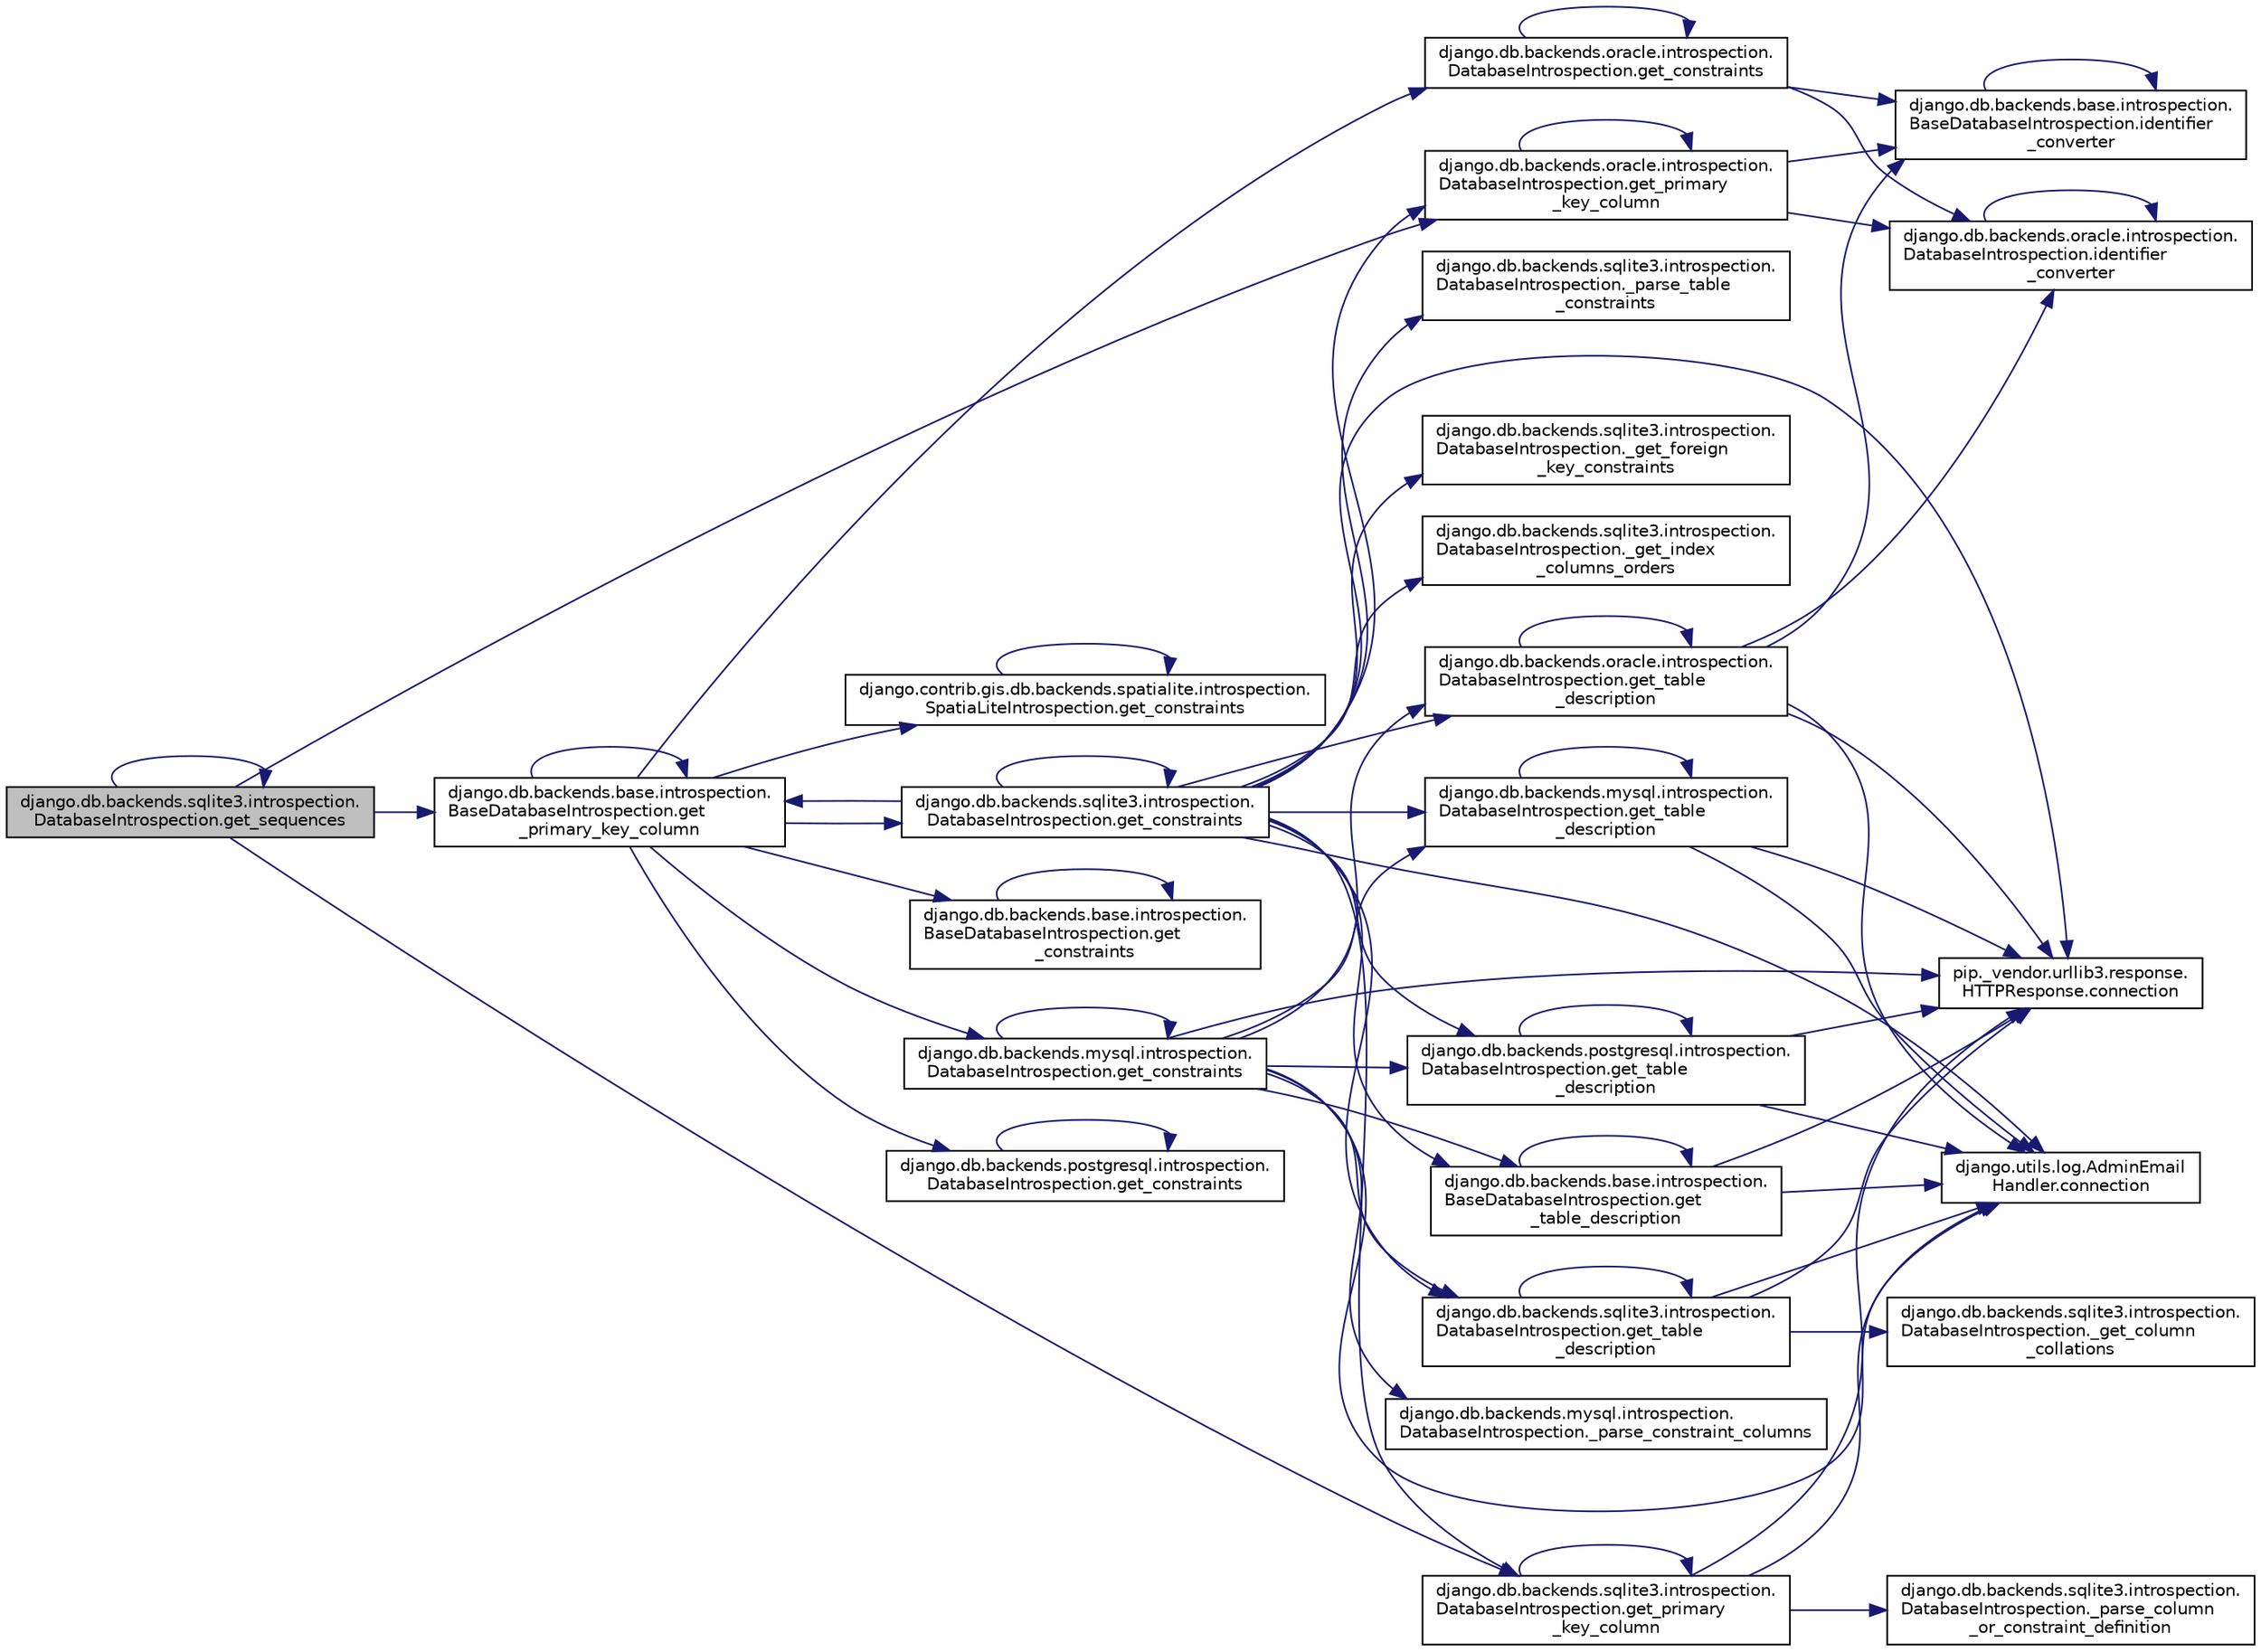 digraph "django.db.backends.sqlite3.introspection.DatabaseIntrospection.get_sequences"
{
 // LATEX_PDF_SIZE
  edge [fontname="Helvetica",fontsize="10",labelfontname="Helvetica",labelfontsize="10"];
  node [fontname="Helvetica",fontsize="10",shape=record];
  rankdir="LR";
  Node1 [label="django.db.backends.sqlite3.introspection.\lDatabaseIntrospection.get_sequences",height=0.2,width=0.4,color="black", fillcolor="grey75", style="filled", fontcolor="black",tooltip=" "];
  Node1 -> Node2 [color="midnightblue",fontsize="10",style="solid",fontname="Helvetica"];
  Node2 [label="django.db.backends.base.introspection.\lBaseDatabaseIntrospection.get\l_primary_key_column",height=0.2,width=0.4,color="black", fillcolor="white", style="filled",URL="$d3/dd2/classdjango_1_1db_1_1backends_1_1base_1_1introspection_1_1_base_database_introspection.html#a6dca5ec9408937161399640e19536f7e",tooltip=" "];
  Node2 -> Node3 [color="midnightblue",fontsize="10",style="solid",fontname="Helvetica"];
  Node3 [label="django.contrib.gis.db.backends.spatialite.introspection.\lSpatiaLiteIntrospection.get_constraints",height=0.2,width=0.4,color="black", fillcolor="white", style="filled",URL="$db/d7b/classdjango_1_1contrib_1_1gis_1_1db_1_1backends_1_1spatialite_1_1introspection_1_1_spatia_lite_introspection.html#abc9ec25392a19d21294fa745676cba9d",tooltip=" "];
  Node3 -> Node3 [color="midnightblue",fontsize="10",style="solid",fontname="Helvetica"];
  Node2 -> Node4 [color="midnightblue",fontsize="10",style="solid",fontname="Helvetica"];
  Node4 [label="django.db.backends.base.introspection.\lBaseDatabaseIntrospection.get\l_constraints",height=0.2,width=0.4,color="black", fillcolor="white", style="filled",URL="$d3/dd2/classdjango_1_1db_1_1backends_1_1base_1_1introspection_1_1_base_database_introspection.html#af4366fe4ce9c983b370575687ae9912c",tooltip=" "];
  Node4 -> Node4 [color="midnightblue",fontsize="10",style="solid",fontname="Helvetica"];
  Node2 -> Node5 [color="midnightblue",fontsize="10",style="solid",fontname="Helvetica"];
  Node5 [label="django.db.backends.mysql.introspection.\lDatabaseIntrospection.get_constraints",height=0.2,width=0.4,color="black", fillcolor="white", style="filled",URL="$da/dba/classdjango_1_1db_1_1backends_1_1mysql_1_1introspection_1_1_database_introspection.html#a5589cadb850af8f1549e838982d06693",tooltip=" "];
  Node5 -> Node6 [color="midnightblue",fontsize="10",style="solid",fontname="Helvetica"];
  Node6 [label="django.db.backends.mysql.introspection.\lDatabaseIntrospection._parse_constraint_columns",height=0.2,width=0.4,color="black", fillcolor="white", style="filled",URL="$da/dba/classdjango_1_1db_1_1backends_1_1mysql_1_1introspection_1_1_database_introspection.html#a94c69605d8b7b10cbac70fd6c0f9c4ec",tooltip=" "];
  Node5 -> Node7 [color="midnightblue",fontsize="10",style="solid",fontname="Helvetica"];
  Node7 [label="django.utils.log.AdminEmail\lHandler.connection",height=0.2,width=0.4,color="black", fillcolor="white", style="filled",URL="$d9/d6a/classdjango_1_1utils_1_1log_1_1_admin_email_handler.html#a07baeac3b7b8c28175cfd3a4a55ba9b5",tooltip=" "];
  Node5 -> Node8 [color="midnightblue",fontsize="10",style="solid",fontname="Helvetica"];
  Node8 [label="pip._vendor.urllib3.response.\lHTTPResponse.connection",height=0.2,width=0.4,color="black", fillcolor="white", style="filled",URL="$dd/d5a/classpip_1_1__vendor_1_1urllib3_1_1response_1_1_h_t_t_p_response.html#a27a88449c366048b39e0a46f78381f1a",tooltip=" "];
  Node5 -> Node5 [color="midnightblue",fontsize="10",style="solid",fontname="Helvetica"];
  Node5 -> Node9 [color="midnightblue",fontsize="10",style="solid",fontname="Helvetica"];
  Node9 [label="django.db.backends.base.introspection.\lBaseDatabaseIntrospection.get\l_table_description",height=0.2,width=0.4,color="black", fillcolor="white", style="filled",URL="$d3/dd2/classdjango_1_1db_1_1backends_1_1base_1_1introspection_1_1_base_database_introspection.html#a7f730d246b4212185411316049448e5b",tooltip=" "];
  Node9 -> Node7 [color="midnightblue",fontsize="10",style="solid",fontname="Helvetica"];
  Node9 -> Node8 [color="midnightblue",fontsize="10",style="solid",fontname="Helvetica"];
  Node9 -> Node9 [color="midnightblue",fontsize="10",style="solid",fontname="Helvetica"];
  Node5 -> Node10 [color="midnightblue",fontsize="10",style="solid",fontname="Helvetica"];
  Node10 [label="django.db.backends.mysql.introspection.\lDatabaseIntrospection.get_table\l_description",height=0.2,width=0.4,color="black", fillcolor="white", style="filled",URL="$da/dba/classdjango_1_1db_1_1backends_1_1mysql_1_1introspection_1_1_database_introspection.html#aa1309ff2a76e579415bcfe7fddf042f8",tooltip=" "];
  Node10 -> Node7 [color="midnightblue",fontsize="10",style="solid",fontname="Helvetica"];
  Node10 -> Node8 [color="midnightblue",fontsize="10",style="solid",fontname="Helvetica"];
  Node10 -> Node10 [color="midnightblue",fontsize="10",style="solid",fontname="Helvetica"];
  Node5 -> Node11 [color="midnightblue",fontsize="10",style="solid",fontname="Helvetica"];
  Node11 [label="django.db.backends.oracle.introspection.\lDatabaseIntrospection.get_table\l_description",height=0.2,width=0.4,color="black", fillcolor="white", style="filled",URL="$de/d1a/classdjango_1_1db_1_1backends_1_1oracle_1_1introspection_1_1_database_introspection.html#a994cef6683e338f10ab93ddf0d1ca1c3",tooltip=" "];
  Node11 -> Node7 [color="midnightblue",fontsize="10",style="solid",fontname="Helvetica"];
  Node11 -> Node8 [color="midnightblue",fontsize="10",style="solid",fontname="Helvetica"];
  Node11 -> Node11 [color="midnightblue",fontsize="10",style="solid",fontname="Helvetica"];
  Node11 -> Node12 [color="midnightblue",fontsize="10",style="solid",fontname="Helvetica"];
  Node12 [label="django.db.backends.base.introspection.\lBaseDatabaseIntrospection.identifier\l_converter",height=0.2,width=0.4,color="black", fillcolor="white", style="filled",URL="$d3/dd2/classdjango_1_1db_1_1backends_1_1base_1_1introspection_1_1_base_database_introspection.html#a0b5dfe0df9611c77809f84d958915b86",tooltip=" "];
  Node12 -> Node12 [color="midnightblue",fontsize="10",style="solid",fontname="Helvetica"];
  Node11 -> Node13 [color="midnightblue",fontsize="10",style="solid",fontname="Helvetica"];
  Node13 [label="django.db.backends.oracle.introspection.\lDatabaseIntrospection.identifier\l_converter",height=0.2,width=0.4,color="black", fillcolor="white", style="filled",URL="$de/d1a/classdjango_1_1db_1_1backends_1_1oracle_1_1introspection_1_1_database_introspection.html#a2c10cb92d1af4359bcd22846ec964102",tooltip=" "];
  Node13 -> Node13 [color="midnightblue",fontsize="10",style="solid",fontname="Helvetica"];
  Node5 -> Node14 [color="midnightblue",fontsize="10",style="solid",fontname="Helvetica"];
  Node14 [label="django.db.backends.postgresql.introspection.\lDatabaseIntrospection.get_table\l_description",height=0.2,width=0.4,color="black", fillcolor="white", style="filled",URL="$de/dce/classdjango_1_1db_1_1backends_1_1postgresql_1_1introspection_1_1_database_introspection.html#ad3c4cc98dbb6c9b8deba6b9ab1d66a57",tooltip=" "];
  Node14 -> Node7 [color="midnightblue",fontsize="10",style="solid",fontname="Helvetica"];
  Node14 -> Node8 [color="midnightblue",fontsize="10",style="solid",fontname="Helvetica"];
  Node14 -> Node14 [color="midnightblue",fontsize="10",style="solid",fontname="Helvetica"];
  Node5 -> Node15 [color="midnightblue",fontsize="10",style="solid",fontname="Helvetica"];
  Node15 [label="django.db.backends.sqlite3.introspection.\lDatabaseIntrospection.get_table\l_description",height=0.2,width=0.4,color="black", fillcolor="white", style="filled",URL="$d4/d0d/classdjango_1_1db_1_1backends_1_1sqlite3_1_1introspection_1_1_database_introspection.html#adf62c17736406f8f4d24626f1363885d",tooltip=" "];
  Node15 -> Node16 [color="midnightblue",fontsize="10",style="solid",fontname="Helvetica"];
  Node16 [label="django.db.backends.sqlite3.introspection.\lDatabaseIntrospection._get_column\l_collations",height=0.2,width=0.4,color="black", fillcolor="white", style="filled",URL="$d4/d0d/classdjango_1_1db_1_1backends_1_1sqlite3_1_1introspection_1_1_database_introspection.html#a1c40a36c269ed37d84977a4d39b5e1fb",tooltip=" "];
  Node15 -> Node7 [color="midnightblue",fontsize="10",style="solid",fontname="Helvetica"];
  Node15 -> Node8 [color="midnightblue",fontsize="10",style="solid",fontname="Helvetica"];
  Node15 -> Node15 [color="midnightblue",fontsize="10",style="solid",fontname="Helvetica"];
  Node2 -> Node17 [color="midnightblue",fontsize="10",style="solid",fontname="Helvetica"];
  Node17 [label="django.db.backends.oracle.introspection.\lDatabaseIntrospection.get_constraints",height=0.2,width=0.4,color="black", fillcolor="white", style="filled",URL="$de/d1a/classdjango_1_1db_1_1backends_1_1oracle_1_1introspection_1_1_database_introspection.html#a88b4e678c236afe48328eadb8680694c",tooltip=" "];
  Node17 -> Node17 [color="midnightblue",fontsize="10",style="solid",fontname="Helvetica"];
  Node17 -> Node12 [color="midnightblue",fontsize="10",style="solid",fontname="Helvetica"];
  Node17 -> Node13 [color="midnightblue",fontsize="10",style="solid",fontname="Helvetica"];
  Node2 -> Node18 [color="midnightblue",fontsize="10",style="solid",fontname="Helvetica"];
  Node18 [label="django.db.backends.postgresql.introspection.\lDatabaseIntrospection.get_constraints",height=0.2,width=0.4,color="black", fillcolor="white", style="filled",URL="$de/dce/classdjango_1_1db_1_1backends_1_1postgresql_1_1introspection_1_1_database_introspection.html#ae523c51438d26a6d54fcf48dce210d35",tooltip=" "];
  Node18 -> Node18 [color="midnightblue",fontsize="10",style="solid",fontname="Helvetica"];
  Node2 -> Node19 [color="midnightblue",fontsize="10",style="solid",fontname="Helvetica"];
  Node19 [label="django.db.backends.sqlite3.introspection.\lDatabaseIntrospection.get_constraints",height=0.2,width=0.4,color="black", fillcolor="white", style="filled",URL="$d4/d0d/classdjango_1_1db_1_1backends_1_1sqlite3_1_1introspection_1_1_database_introspection.html#a1850aff20afcf3d63fbe054ed629a9a7",tooltip=" "];
  Node19 -> Node20 [color="midnightblue",fontsize="10",style="solid",fontname="Helvetica"];
  Node20 [label="django.db.backends.sqlite3.introspection.\lDatabaseIntrospection._get_foreign\l_key_constraints",height=0.2,width=0.4,color="black", fillcolor="white", style="filled",URL="$d4/d0d/classdjango_1_1db_1_1backends_1_1sqlite3_1_1introspection_1_1_database_introspection.html#a7cc24dbac6bca786e4121ae364e89278",tooltip=" "];
  Node19 -> Node21 [color="midnightblue",fontsize="10",style="solid",fontname="Helvetica"];
  Node21 [label="django.db.backends.sqlite3.introspection.\lDatabaseIntrospection._get_index\l_columns_orders",height=0.2,width=0.4,color="black", fillcolor="white", style="filled",URL="$d4/d0d/classdjango_1_1db_1_1backends_1_1sqlite3_1_1introspection_1_1_database_introspection.html#a48690a8b2c5459b7fe6f3f5cd2bf4573",tooltip=" "];
  Node19 -> Node22 [color="midnightblue",fontsize="10",style="solid",fontname="Helvetica"];
  Node22 [label="django.db.backends.sqlite3.introspection.\lDatabaseIntrospection._parse_table\l_constraints",height=0.2,width=0.4,color="black", fillcolor="white", style="filled",URL="$d4/d0d/classdjango_1_1db_1_1backends_1_1sqlite3_1_1introspection_1_1_database_introspection.html#a39e95afe8a0a4b03e0278280074d3872",tooltip=" "];
  Node19 -> Node7 [color="midnightblue",fontsize="10",style="solid",fontname="Helvetica"];
  Node19 -> Node8 [color="midnightblue",fontsize="10",style="solid",fontname="Helvetica"];
  Node19 -> Node19 [color="midnightblue",fontsize="10",style="solid",fontname="Helvetica"];
  Node19 -> Node2 [color="midnightblue",fontsize="10",style="solid",fontname="Helvetica"];
  Node19 -> Node23 [color="midnightblue",fontsize="10",style="solid",fontname="Helvetica"];
  Node23 [label="django.db.backends.oracle.introspection.\lDatabaseIntrospection.get_primary\l_key_column",height=0.2,width=0.4,color="black", fillcolor="white", style="filled",URL="$de/d1a/classdjango_1_1db_1_1backends_1_1oracle_1_1introspection_1_1_database_introspection.html#a938efe2136330fbf1b230c50c08b842d",tooltip=" "];
  Node23 -> Node23 [color="midnightblue",fontsize="10",style="solid",fontname="Helvetica"];
  Node23 -> Node12 [color="midnightblue",fontsize="10",style="solid",fontname="Helvetica"];
  Node23 -> Node13 [color="midnightblue",fontsize="10",style="solid",fontname="Helvetica"];
  Node19 -> Node24 [color="midnightblue",fontsize="10",style="solid",fontname="Helvetica"];
  Node24 [label="django.db.backends.sqlite3.introspection.\lDatabaseIntrospection.get_primary\l_key_column",height=0.2,width=0.4,color="black", fillcolor="white", style="filled",URL="$d4/d0d/classdjango_1_1db_1_1backends_1_1sqlite3_1_1introspection_1_1_database_introspection.html#a3b29d6077a4db81aa9b3674d123437ce",tooltip=" "];
  Node24 -> Node25 [color="midnightblue",fontsize="10",style="solid",fontname="Helvetica"];
  Node25 [label="django.db.backends.sqlite3.introspection.\lDatabaseIntrospection._parse_column\l_or_constraint_definition",height=0.2,width=0.4,color="black", fillcolor="white", style="filled",URL="$d4/d0d/classdjango_1_1db_1_1backends_1_1sqlite3_1_1introspection_1_1_database_introspection.html#ae5962b2263076cdf0db13c0a22d35214",tooltip=" "];
  Node24 -> Node7 [color="midnightblue",fontsize="10",style="solid",fontname="Helvetica"];
  Node24 -> Node8 [color="midnightblue",fontsize="10",style="solid",fontname="Helvetica"];
  Node24 -> Node24 [color="midnightblue",fontsize="10",style="solid",fontname="Helvetica"];
  Node19 -> Node9 [color="midnightblue",fontsize="10",style="solid",fontname="Helvetica"];
  Node19 -> Node10 [color="midnightblue",fontsize="10",style="solid",fontname="Helvetica"];
  Node19 -> Node11 [color="midnightblue",fontsize="10",style="solid",fontname="Helvetica"];
  Node19 -> Node14 [color="midnightblue",fontsize="10",style="solid",fontname="Helvetica"];
  Node19 -> Node15 [color="midnightblue",fontsize="10",style="solid",fontname="Helvetica"];
  Node2 -> Node2 [color="midnightblue",fontsize="10",style="solid",fontname="Helvetica"];
  Node1 -> Node23 [color="midnightblue",fontsize="10",style="solid",fontname="Helvetica"];
  Node1 -> Node24 [color="midnightblue",fontsize="10",style="solid",fontname="Helvetica"];
  Node1 -> Node1 [color="midnightblue",fontsize="10",style="solid",fontname="Helvetica"];
}
